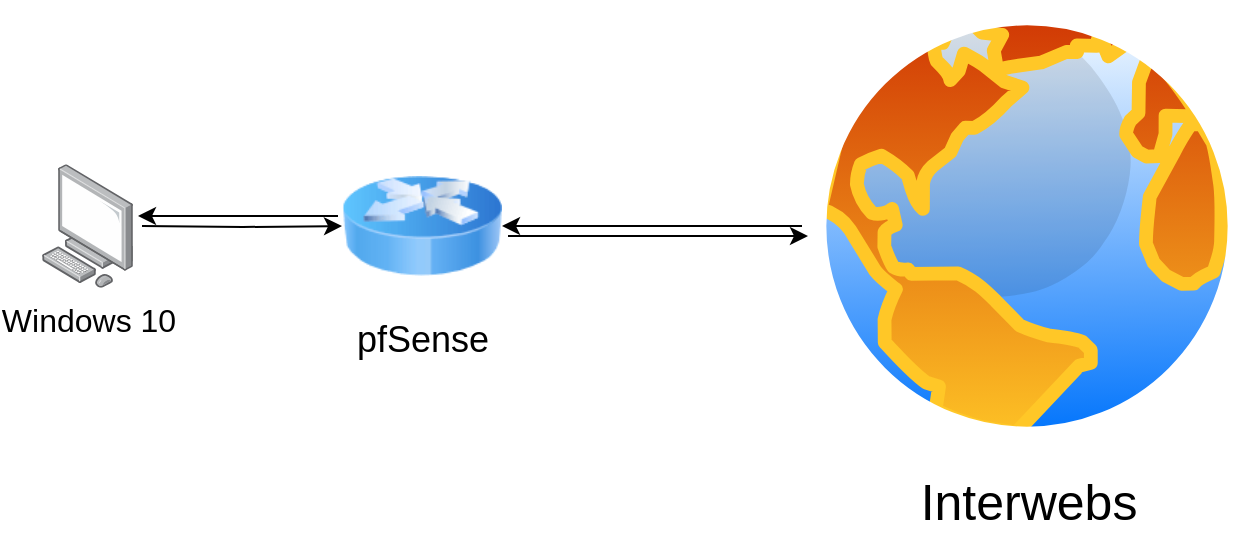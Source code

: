 <mxfile version="15.9.6" type="github">
  <diagram id="l8hXMBHkgcEJcSW0mbfh" name="Page-1">
    <mxGraphModel dx="1038" dy="579" grid="1" gridSize="10" guides="1" tooltips="1" connect="1" arrows="1" fold="1" page="1" pageScale="1" pageWidth="1169" pageHeight="827" math="0" shadow="0">
      <root>
        <mxCell id="0" />
        <mxCell id="1" parent="0" />
        <mxCell id="qWhOXsIowy7xErqyPnte-4" style="edgeStyle=orthogonalEdgeStyle;rounded=0;orthogonalLoop=1;jettySize=auto;html=1;exitX=0;exitY=0.5;exitDx=0;exitDy=0;" edge="1" parent="1" source="qWhOXsIowy7xErqyPnte-1" target="qWhOXsIowy7xErqyPnte-3">
          <mxGeometry relative="1" as="geometry" />
        </mxCell>
        <mxCell id="qWhOXsIowy7xErqyPnte-1" value="Interwebs" style="aspect=fixed;perimeter=ellipsePerimeter;html=1;align=center;shadow=0;dashed=0;spacingTop=3;image;image=img/lib/active_directory/internet_globe.svg;horizontal=1;fontSize=25;" vertex="1" parent="1">
          <mxGeometry x="660" y="92.5" width="225" height="225" as="geometry" />
        </mxCell>
        <mxCell id="qWhOXsIowy7xErqyPnte-2" value="Windows 10" style="points=[];aspect=fixed;html=1;align=center;shadow=0;dashed=0;image;image=img/lib/allied_telesis/computer_and_terminals/Personal_Computer.svg;fontSize=16;" vertex="1" parent="1">
          <mxGeometry x="280" y="174.1" width="45.6" height="61.8" as="geometry" />
        </mxCell>
        <mxCell id="qWhOXsIowy7xErqyPnte-3" value="pfSense" style="image;html=1;image=img/lib/clip_art/networking/Router_Icon_128x128.png;fontSize=18;" vertex="1" parent="1">
          <mxGeometry x="430" y="165" width="80" height="80" as="geometry" />
        </mxCell>
        <mxCell id="qWhOXsIowy7xErqyPnte-7" style="edgeStyle=orthogonalEdgeStyle;rounded=0;orthogonalLoop=1;jettySize=auto;html=1;exitX=1;exitY=0.5;exitDx=0;exitDy=0;entryX=0;entryY=0.5;entryDx=0;entryDy=0;" edge="1" parent="1">
          <mxGeometry relative="1" as="geometry">
            <mxPoint x="513" y="210" as="sourcePoint" />
            <mxPoint x="663.0" y="210" as="targetPoint" />
          </mxGeometry>
        </mxCell>
        <mxCell id="qWhOXsIowy7xErqyPnte-8" style="edgeStyle=orthogonalEdgeStyle;rounded=0;orthogonalLoop=1;jettySize=auto;html=1;exitX=0;exitY=0.5;exitDx=0;exitDy=0;" edge="1" parent="1">
          <mxGeometry relative="1" as="geometry">
            <mxPoint x="428.0" y="200" as="sourcePoint" />
            <mxPoint x="328" y="200" as="targetPoint" />
          </mxGeometry>
        </mxCell>
        <mxCell id="qWhOXsIowy7xErqyPnte-9" style="edgeStyle=orthogonalEdgeStyle;rounded=0;orthogonalLoop=1;jettySize=auto;html=1;entryX=0;entryY=0.5;entryDx=0;entryDy=0;" edge="1" parent="1" target="qWhOXsIowy7xErqyPnte-3">
          <mxGeometry relative="1" as="geometry">
            <mxPoint x="330" y="205" as="sourcePoint" />
            <mxPoint x="420" y="240" as="targetPoint" />
          </mxGeometry>
        </mxCell>
      </root>
    </mxGraphModel>
  </diagram>
</mxfile>
